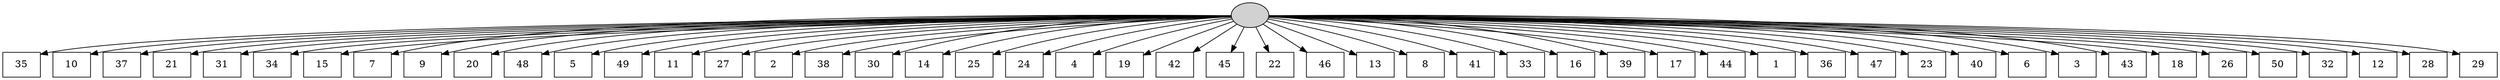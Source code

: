 digraph G {
0[style=filled, fillcolor=grey82, label=""];
1[shape=box,style=filled, fillcolor=white,label="35\n"];
2[shape=box,style=filled, fillcolor=white,label="10\n"];
3[shape=box,style=filled, fillcolor=white,label="37\n"];
4[shape=box,style=filled, fillcolor=white,label="21\n"];
5[shape=box,style=filled, fillcolor=white,label="31\n"];
6[shape=box,style=filled, fillcolor=white,label="34\n"];
7[shape=box,style=filled, fillcolor=white,label="15\n"];
8[shape=box,style=filled, fillcolor=white,label="7\n"];
9[shape=box,style=filled, fillcolor=white,label="9\n"];
10[shape=box,style=filled, fillcolor=white,label="20\n"];
11[shape=box,style=filled, fillcolor=white,label="48\n"];
12[shape=box,style=filled, fillcolor=white,label="5\n"];
13[shape=box,style=filled, fillcolor=white,label="49\n"];
14[shape=box,style=filled, fillcolor=white,label="11\n"];
15[shape=box,style=filled, fillcolor=white,label="27\n"];
16[shape=box,style=filled, fillcolor=white,label="2\n"];
17[shape=box,style=filled, fillcolor=white,label="38\n"];
18[shape=box,style=filled, fillcolor=white,label="30\n"];
19[shape=box,style=filled, fillcolor=white,label="14\n"];
20[shape=box,style=filled, fillcolor=white,label="25\n"];
21[shape=box,style=filled, fillcolor=white,label="24\n"];
22[shape=box,style=filled, fillcolor=white,label="4\n"];
23[shape=box,style=filled, fillcolor=white,label="19\n"];
24[shape=box,style=filled, fillcolor=white,label="42\n"];
25[shape=box,style=filled, fillcolor=white,label="45\n"];
26[shape=box,style=filled, fillcolor=white,label="22\n"];
27[shape=box,style=filled, fillcolor=white,label="46\n"];
28[shape=box,style=filled, fillcolor=white,label="13\n"];
29[shape=box,style=filled, fillcolor=white,label="8\n"];
30[shape=box,style=filled, fillcolor=white,label="41\n"];
31[shape=box,style=filled, fillcolor=white,label="33\n"];
32[shape=box,style=filled, fillcolor=white,label="16\n"];
33[shape=box,style=filled, fillcolor=white,label="39\n"];
34[shape=box,style=filled, fillcolor=white,label="17\n"];
35[shape=box,style=filled, fillcolor=white,label="44\n"];
36[shape=box,style=filled, fillcolor=white,label="1\n"];
37[shape=box,style=filled, fillcolor=white,label="36\n"];
38[shape=box,style=filled, fillcolor=white,label="47\n"];
39[shape=box,style=filled, fillcolor=white,label="23\n"];
40[shape=box,style=filled, fillcolor=white,label="40\n"];
41[shape=box,style=filled, fillcolor=white,label="6\n"];
42[shape=box,style=filled, fillcolor=white,label="3\n"];
43[shape=box,style=filled, fillcolor=white,label="43\n"];
44[shape=box,style=filled, fillcolor=white,label="18\n"];
45[shape=box,style=filled, fillcolor=white,label="26\n"];
46[shape=box,style=filled, fillcolor=white,label="50\n"];
47[shape=box,style=filled, fillcolor=white,label="32\n"];
48[shape=box,style=filled, fillcolor=white,label="12\n"];
49[shape=box,style=filled, fillcolor=white,label="28\n"];
50[shape=box,style=filled, fillcolor=white,label="29\n"];
0->1 ;
0->2 ;
0->3 ;
0->4 ;
0->5 ;
0->6 ;
0->7 ;
0->8 ;
0->9 ;
0->10 ;
0->11 ;
0->12 ;
0->13 ;
0->14 ;
0->15 ;
0->16 ;
0->17 ;
0->18 ;
0->19 ;
0->20 ;
0->21 ;
0->22 ;
0->23 ;
0->24 ;
0->25 ;
0->26 ;
0->27 ;
0->28 ;
0->29 ;
0->30 ;
0->31 ;
0->32 ;
0->33 ;
0->34 ;
0->35 ;
0->36 ;
0->37 ;
0->38 ;
0->39 ;
0->40 ;
0->41 ;
0->42 ;
0->43 ;
0->44 ;
0->45 ;
0->46 ;
0->47 ;
0->48 ;
0->49 ;
0->50 ;
}
